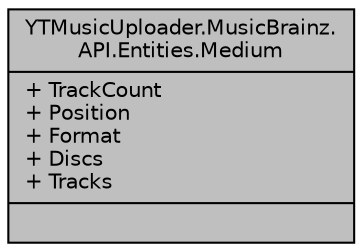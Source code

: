 digraph "YTMusicUploader.MusicBrainz.API.Entities.Medium"
{
 // LATEX_PDF_SIZE
  edge [fontname="Helvetica",fontsize="10",labelfontname="Helvetica",labelfontsize="10"];
  node [fontname="Helvetica",fontsize="10",shape=record];
  Node1 [label="{YTMusicUploader.MusicBrainz.\lAPI.Entities.Medium\n|+ TrackCount\l+ Position\l+ Format\l+ Discs\l+ Tracks\l|}",height=0.2,width=0.4,color="black", fillcolor="grey75", style="filled", fontcolor="black",tooltip="Physical representation of a release."];
}
